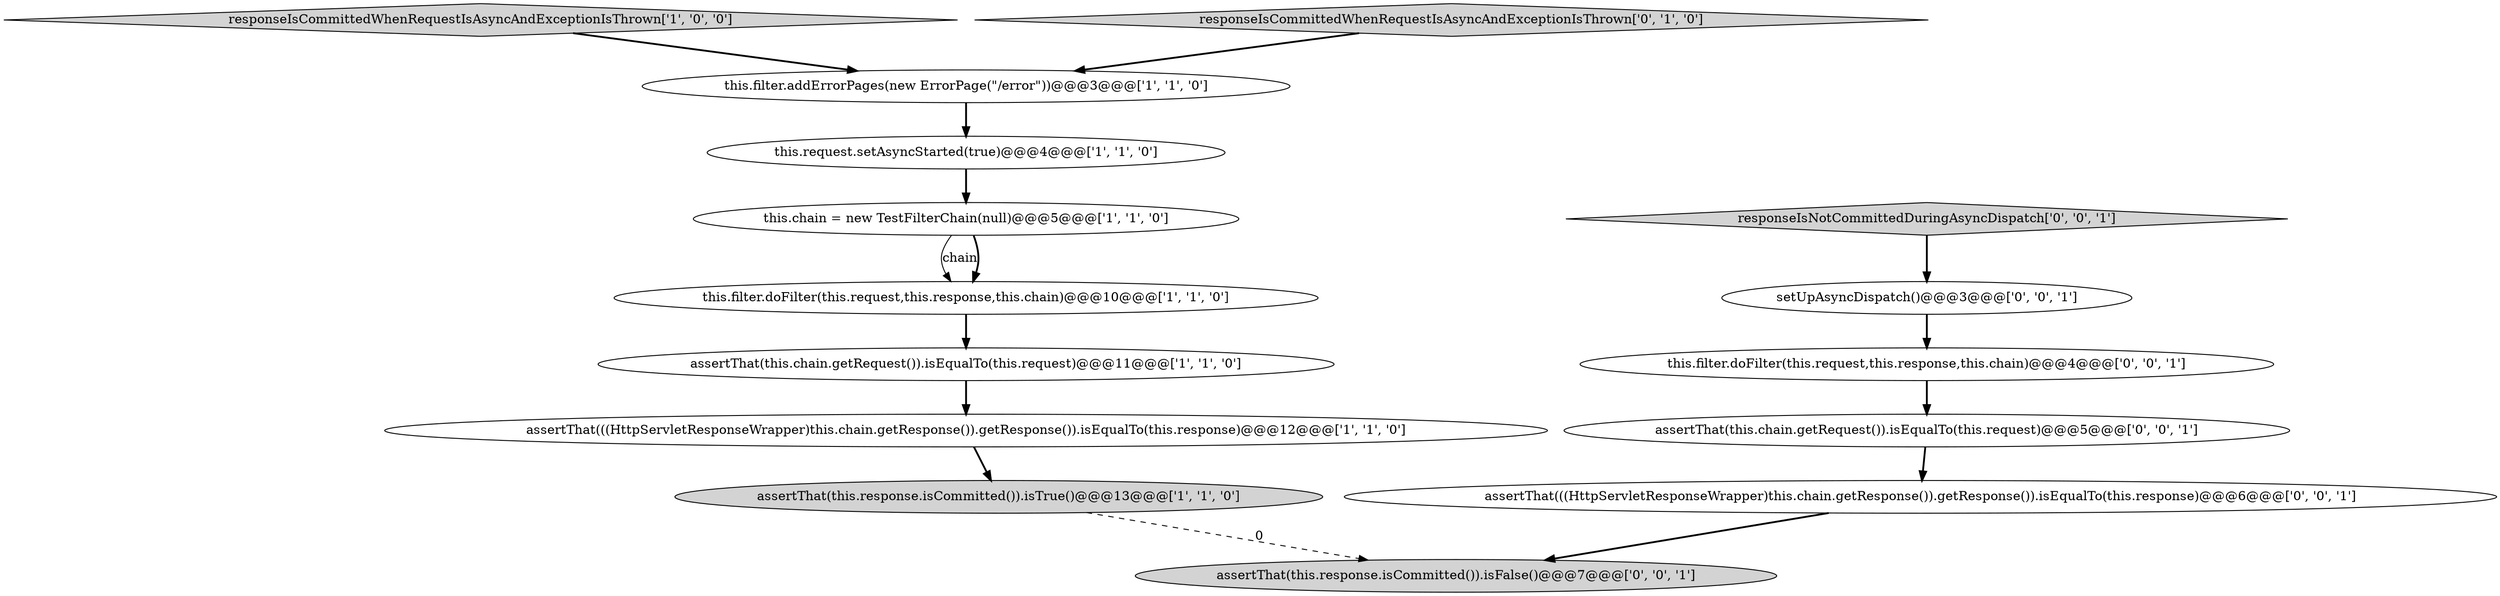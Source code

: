 digraph {
9 [style = filled, label = "this.filter.doFilter(this.request,this.response,this.chain)@@@4@@@['0', '0', '1']", fillcolor = white, shape = ellipse image = "AAA0AAABBB3BBB"];
4 [style = filled, label = "assertThat(this.response.isCommitted()).isTrue()@@@13@@@['1', '1', '0']", fillcolor = lightgray, shape = ellipse image = "AAA0AAABBB1BBB"];
12 [style = filled, label = "setUpAsyncDispatch()@@@3@@@['0', '0', '1']", fillcolor = white, shape = ellipse image = "AAA0AAABBB3BBB"];
1 [style = filled, label = "this.chain = new TestFilterChain(null)@@@5@@@['1', '1', '0']", fillcolor = white, shape = ellipse image = "AAA0AAABBB1BBB"];
0 [style = filled, label = "this.filter.doFilter(this.request,this.response,this.chain)@@@10@@@['1', '1', '0']", fillcolor = white, shape = ellipse image = "AAA0AAABBB1BBB"];
5 [style = filled, label = "assertThat(((HttpServletResponseWrapper)this.chain.getResponse()).getResponse()).isEqualTo(this.response)@@@12@@@['1', '1', '0']", fillcolor = white, shape = ellipse image = "AAA0AAABBB1BBB"];
14 [style = filled, label = "assertThat(this.response.isCommitted()).isFalse()@@@7@@@['0', '0', '1']", fillcolor = lightgray, shape = ellipse image = "AAA0AAABBB3BBB"];
11 [style = filled, label = "responseIsNotCommittedDuringAsyncDispatch['0', '0', '1']", fillcolor = lightgray, shape = diamond image = "AAA0AAABBB3BBB"];
10 [style = filled, label = "assertThat(((HttpServletResponseWrapper)this.chain.getResponse()).getResponse()).isEqualTo(this.response)@@@6@@@['0', '0', '1']", fillcolor = white, shape = ellipse image = "AAA0AAABBB3BBB"];
7 [style = filled, label = "assertThat(this.chain.getRequest()).isEqualTo(this.request)@@@11@@@['1', '1', '0']", fillcolor = white, shape = ellipse image = "AAA0AAABBB1BBB"];
13 [style = filled, label = "assertThat(this.chain.getRequest()).isEqualTo(this.request)@@@5@@@['0', '0', '1']", fillcolor = white, shape = ellipse image = "AAA0AAABBB3BBB"];
6 [style = filled, label = "this.filter.addErrorPages(new ErrorPage(\"/error\"))@@@3@@@['1', '1', '0']", fillcolor = white, shape = ellipse image = "AAA0AAABBB1BBB"];
3 [style = filled, label = "this.request.setAsyncStarted(true)@@@4@@@['1', '1', '0']", fillcolor = white, shape = ellipse image = "AAA0AAABBB1BBB"];
2 [style = filled, label = "responseIsCommittedWhenRequestIsAsyncAndExceptionIsThrown['1', '0', '0']", fillcolor = lightgray, shape = diamond image = "AAA0AAABBB1BBB"];
8 [style = filled, label = "responseIsCommittedWhenRequestIsAsyncAndExceptionIsThrown['0', '1', '0']", fillcolor = lightgray, shape = diamond image = "AAA0AAABBB2BBB"];
9->13 [style = bold, label=""];
13->10 [style = bold, label=""];
6->3 [style = bold, label=""];
1->0 [style = solid, label="chain"];
4->14 [style = dashed, label="0"];
7->5 [style = bold, label=""];
8->6 [style = bold, label=""];
11->12 [style = bold, label=""];
1->0 [style = bold, label=""];
3->1 [style = bold, label=""];
12->9 [style = bold, label=""];
10->14 [style = bold, label=""];
2->6 [style = bold, label=""];
5->4 [style = bold, label=""];
0->7 [style = bold, label=""];
}
